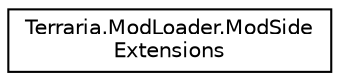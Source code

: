 digraph "Graphical Class Hierarchy"
{
 // LATEX_PDF_SIZE
  edge [fontname="Helvetica",fontsize="10",labelfontname="Helvetica",labelfontsize="10"];
  node [fontname="Helvetica",fontsize="10",shape=record];
  rankdir="LR";
  Node0 [label="Terraria.ModLoader.ModSide\lExtensions",height=0.2,width=0.4,color="black", fillcolor="white", style="filled",URL="$class_terraria_1_1_mod_loader_1_1_mod_side_extensions.html",tooltip=" "];
}

